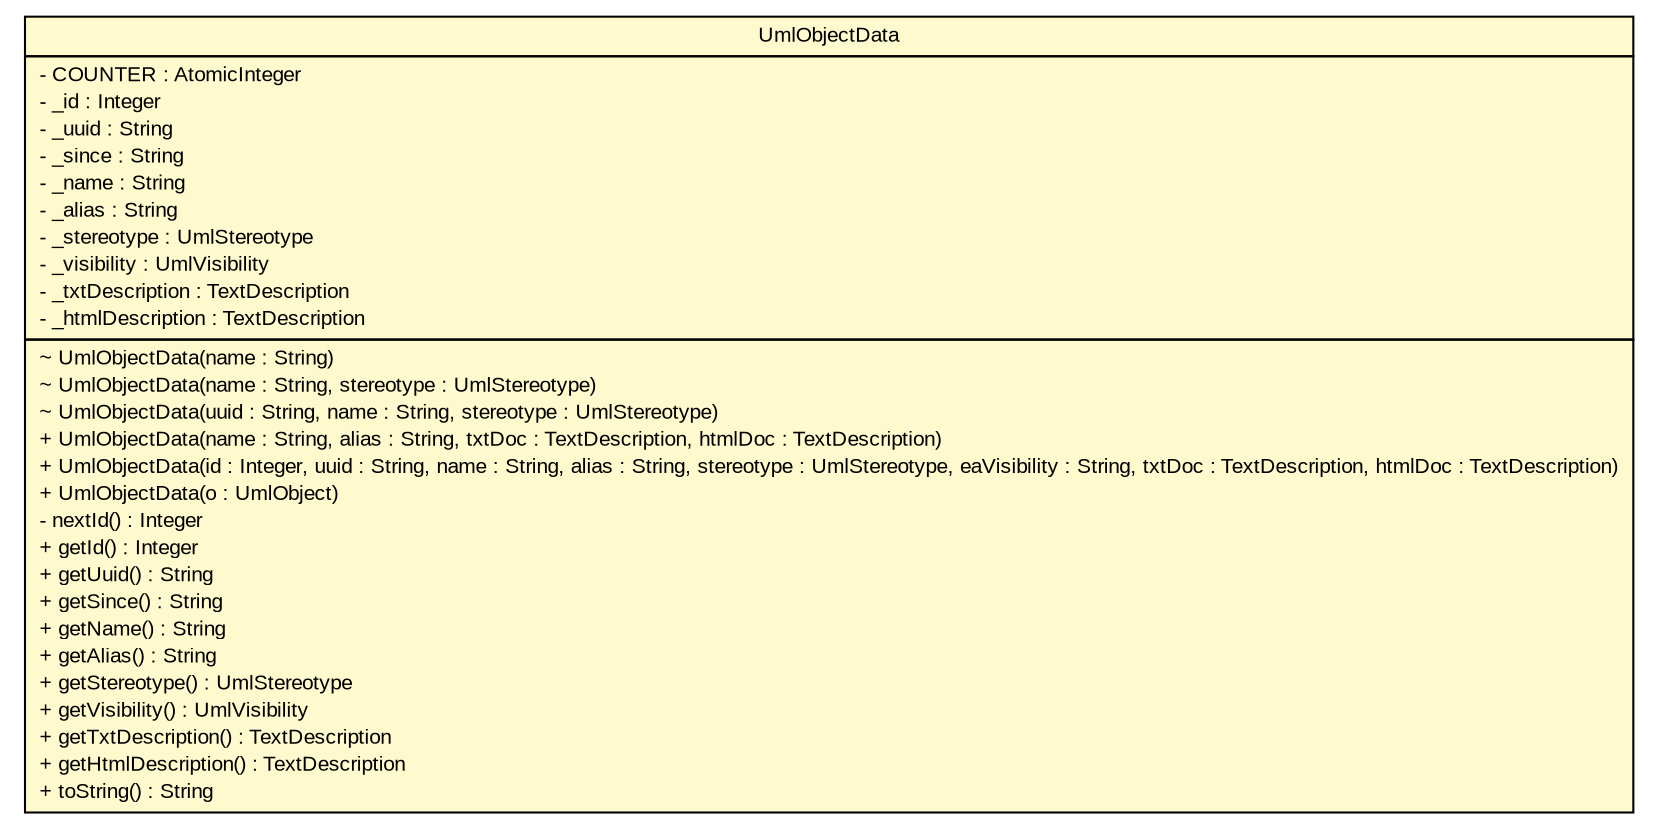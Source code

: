 #!/usr/local/bin/dot
#
# Class diagram 
# Generated by UMLGraph version R5_6_6-6-g3bdff0 (http://www.umlgraph.org/)
#

digraph G {
	edge [fontname="arial",fontsize=10,labelfontname="arial",labelfontsize=10];
	node [fontname="arial",fontsize=10,shape=plaintext];
	nodesep=0.25;
	ranksep=0.5;
	// org.tanjakostic.jcleancim.model.UmlObjectData
	c194031 [label=<<table title="org.tanjakostic.jcleancim.model.UmlObjectData" border="0" cellborder="1" cellspacing="0" cellpadding="2" port="p" bgcolor="lemonChiffon" href="./UmlObjectData.html">
		<tr><td><table border="0" cellspacing="0" cellpadding="1">
<tr><td align="center" balign="center"> UmlObjectData </td></tr>
		</table></td></tr>
		<tr><td><table border="0" cellspacing="0" cellpadding="1">
<tr><td align="left" balign="left"> - COUNTER : AtomicInteger </td></tr>
<tr><td align="left" balign="left"> - _id : Integer </td></tr>
<tr><td align="left" balign="left"> - _uuid : String </td></tr>
<tr><td align="left" balign="left"> - _since : String </td></tr>
<tr><td align="left" balign="left"> - _name : String </td></tr>
<tr><td align="left" balign="left"> - _alias : String </td></tr>
<tr><td align="left" balign="left"> - _stereotype : UmlStereotype </td></tr>
<tr><td align="left" balign="left"> - _visibility : UmlVisibility </td></tr>
<tr><td align="left" balign="left"> - _txtDescription : TextDescription </td></tr>
<tr><td align="left" balign="left"> - _htmlDescription : TextDescription </td></tr>
		</table></td></tr>
		<tr><td><table border="0" cellspacing="0" cellpadding="1">
<tr><td align="left" balign="left"> ~ UmlObjectData(name : String) </td></tr>
<tr><td align="left" balign="left"> ~ UmlObjectData(name : String, stereotype : UmlStereotype) </td></tr>
<tr><td align="left" balign="left"> ~ UmlObjectData(uuid : String, name : String, stereotype : UmlStereotype) </td></tr>
<tr><td align="left" balign="left"> + UmlObjectData(name : String, alias : String, txtDoc : TextDescription, htmlDoc : TextDescription) </td></tr>
<tr><td align="left" balign="left"> + UmlObjectData(id : Integer, uuid : String, name : String, alias : String, stereotype : UmlStereotype, eaVisibility : String, txtDoc : TextDescription, htmlDoc : TextDescription) </td></tr>
<tr><td align="left" balign="left"> + UmlObjectData(o : UmlObject) </td></tr>
<tr><td align="left" balign="left"> - nextId() : Integer </td></tr>
<tr><td align="left" balign="left"> + getId() : Integer </td></tr>
<tr><td align="left" balign="left"> + getUuid() : String </td></tr>
<tr><td align="left" balign="left"> + getSince() : String </td></tr>
<tr><td align="left" balign="left"> + getName() : String </td></tr>
<tr><td align="left" balign="left"> + getAlias() : String </td></tr>
<tr><td align="left" balign="left"> + getStereotype() : UmlStereotype </td></tr>
<tr><td align="left" balign="left"> + getVisibility() : UmlVisibility </td></tr>
<tr><td align="left" balign="left"> + getTxtDescription() : TextDescription </td></tr>
<tr><td align="left" balign="left"> + getHtmlDescription() : TextDescription </td></tr>
<tr><td align="left" balign="left"> + toString() : String </td></tr>
		</table></td></tr>
		</table>>, URL="./UmlObjectData.html", fontname="arial", fontcolor="black", fontsize=10.0];
}

